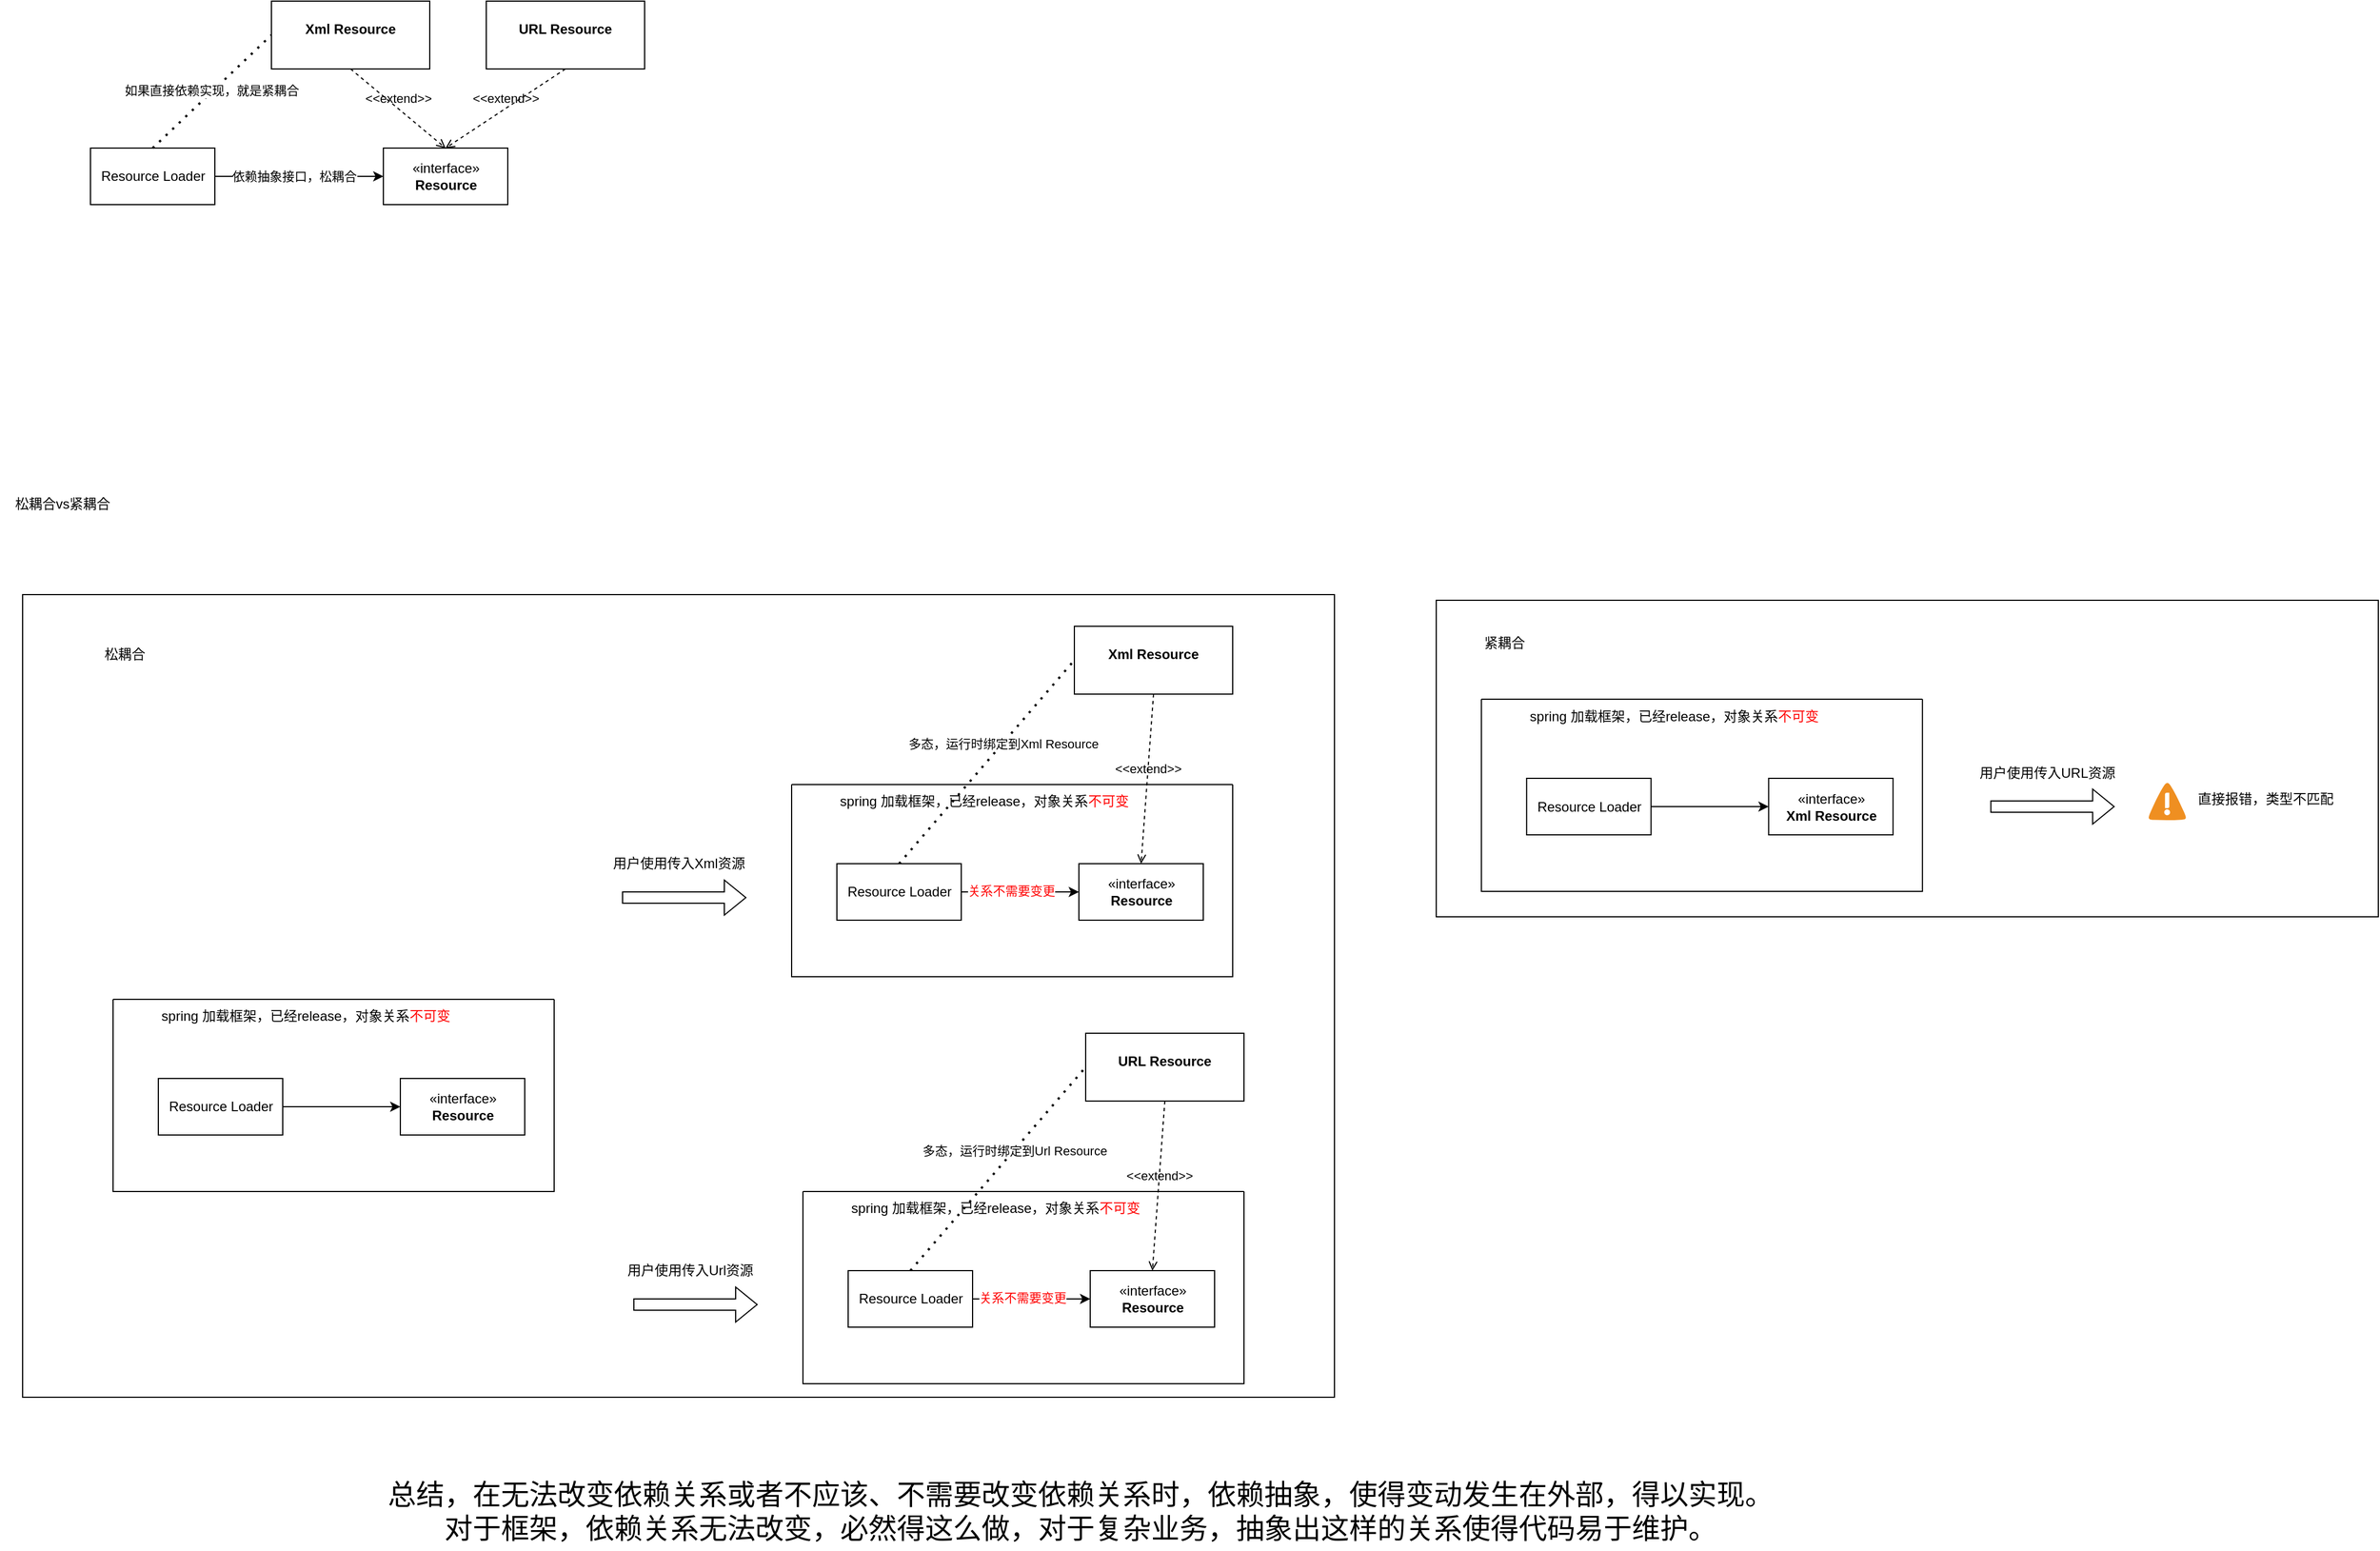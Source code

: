<mxfile version="20.8.13" type="github">
  <diagram id="C5RBs43oDa-KdzZeNtuy" name="Page-1">
    <mxGraphModel dx="1122" dy="695" grid="1" gridSize="10" guides="1" tooltips="1" connect="1" arrows="1" fold="1" page="1" pageScale="1" pageWidth="827" pageHeight="1169" math="0" shadow="0">
      <root>
        <mxCell id="WIyWlLk6GJQsqaUBKTNV-0" />
        <mxCell id="WIyWlLk6GJQsqaUBKTNV-1" parent="WIyWlLk6GJQsqaUBKTNV-0" />
        <mxCell id="s0c2LShp-PgBRj9PB37E-11" style="edgeStyle=orthogonalEdgeStyle;rounded=0;orthogonalLoop=1;jettySize=auto;html=1;entryX=0;entryY=0.5;entryDx=0;entryDy=0;" parent="WIyWlLk6GJQsqaUBKTNV-1" source="s0c2LShp-PgBRj9PB37E-0" target="s0c2LShp-PgBRj9PB37E-1" edge="1">
          <mxGeometry relative="1" as="geometry" />
        </mxCell>
        <mxCell id="s0c2LShp-PgBRj9PB37E-15" value="依赖抽象接口，松耦合" style="edgeLabel;html=1;align=center;verticalAlign=middle;resizable=0;points=[];" parent="s0c2LShp-PgBRj9PB37E-11" vertex="1" connectable="0">
          <mxGeometry x="-0.06" relative="1" as="geometry">
            <mxPoint as="offset" />
          </mxGeometry>
        </mxCell>
        <mxCell id="s0c2LShp-PgBRj9PB37E-0" value="Resource Loader" style="html=1;" parent="WIyWlLk6GJQsqaUBKTNV-1" vertex="1">
          <mxGeometry x="100" y="190" width="110" height="50" as="geometry" />
        </mxCell>
        <mxCell id="s0c2LShp-PgBRj9PB37E-1" value="«interface»&lt;br&gt;&lt;b&gt;Resource&lt;/b&gt;" style="html=1;" parent="WIyWlLk6GJQsqaUBKTNV-1" vertex="1">
          <mxGeometry x="359" y="190" width="110" height="50" as="geometry" />
        </mxCell>
        <mxCell id="s0c2LShp-PgBRj9PB37E-6" value="&lt;p style=&quot;margin:0px;margin-top:4px;text-align:center;&quot;&gt;&lt;br&gt;&lt;b&gt;Xml Resource&lt;/b&gt;&lt;/p&gt;" style="verticalAlign=top;align=left;overflow=fill;fontSize=12;fontFamily=Helvetica;html=1;" parent="WIyWlLk6GJQsqaUBKTNV-1" vertex="1">
          <mxGeometry x="260" y="60" width="140" height="60" as="geometry" />
        </mxCell>
        <mxCell id="s0c2LShp-PgBRj9PB37E-7" value="&lt;p style=&quot;margin:0px;margin-top:4px;text-align:center;&quot;&gt;&lt;br&gt;&lt;b&gt;URL Resource&lt;/b&gt;&lt;/p&gt;" style="verticalAlign=top;align=left;overflow=fill;fontSize=12;fontFamily=Helvetica;html=1;" parent="WIyWlLk6GJQsqaUBKTNV-1" vertex="1">
          <mxGeometry x="450" y="60" width="140" height="60" as="geometry" />
        </mxCell>
        <mxCell id="s0c2LShp-PgBRj9PB37E-9" value="&amp;lt;&amp;lt;extend&amp;gt;&amp;gt;" style="html=1;verticalAlign=bottom;labelBackgroundColor=none;endArrow=open;endFill=0;dashed=1;rounded=0;exitX=0.5;exitY=1;exitDx=0;exitDy=0;entryX=0.5;entryY=0;entryDx=0;entryDy=0;" parent="WIyWlLk6GJQsqaUBKTNV-1" source="s0c2LShp-PgBRj9PB37E-6" target="s0c2LShp-PgBRj9PB37E-1" edge="1">
          <mxGeometry width="160" relative="1" as="geometry">
            <mxPoint x="420" y="150" as="sourcePoint" />
            <mxPoint x="580" y="150" as="targetPoint" />
          </mxGeometry>
        </mxCell>
        <mxCell id="s0c2LShp-PgBRj9PB37E-10" value="&amp;lt;&amp;lt;extend&amp;gt;&amp;gt;" style="html=1;verticalAlign=bottom;labelBackgroundColor=none;endArrow=open;endFill=0;dashed=1;rounded=0;exitX=0.5;exitY=1;exitDx=0;exitDy=0;entryX=0.5;entryY=0;entryDx=0;entryDy=0;" parent="WIyWlLk6GJQsqaUBKTNV-1" source="s0c2LShp-PgBRj9PB37E-7" target="s0c2LShp-PgBRj9PB37E-1" edge="1">
          <mxGeometry width="160" relative="1" as="geometry">
            <mxPoint x="360" y="130" as="sourcePoint" />
            <mxPoint x="424" y="200" as="targetPoint" />
          </mxGeometry>
        </mxCell>
        <mxCell id="s0c2LShp-PgBRj9PB37E-13" value="" style="endArrow=none;dashed=1;html=1;dashPattern=1 3;strokeWidth=2;rounded=0;exitX=0.5;exitY=0;exitDx=0;exitDy=0;entryX=0;entryY=0.5;entryDx=0;entryDy=0;" parent="WIyWlLk6GJQsqaUBKTNV-1" source="s0c2LShp-PgBRj9PB37E-0" target="s0c2LShp-PgBRj9PB37E-6" edge="1">
          <mxGeometry width="50" height="50" relative="1" as="geometry">
            <mxPoint x="160" y="160" as="sourcePoint" />
            <mxPoint x="210" y="110" as="targetPoint" />
          </mxGeometry>
        </mxCell>
        <mxCell id="s0c2LShp-PgBRj9PB37E-14" value="如果直接依赖实现，就是紧耦合" style="edgeLabel;html=1;align=center;verticalAlign=middle;resizable=0;points=[];" parent="s0c2LShp-PgBRj9PB37E-13" vertex="1" connectable="0">
          <mxGeometry x="0.004" y="1" relative="1" as="geometry">
            <mxPoint as="offset" />
          </mxGeometry>
        </mxCell>
        <mxCell id="s0c2LShp-PgBRj9PB37E-16" value="松耦合vs紧耦合" style="text;html=1;align=center;verticalAlign=middle;resizable=0;points=[];autosize=1;strokeColor=none;fillColor=none;" parent="WIyWlLk6GJQsqaUBKTNV-1" vertex="1">
          <mxGeometry x="20" y="490" width="110" height="30" as="geometry" />
        </mxCell>
        <mxCell id="s0c2LShp-PgBRj9PB37E-58" value="" style="group" parent="WIyWlLk6GJQsqaUBKTNV-1" vertex="1" connectable="0">
          <mxGeometry x="40" y="585" width="1160" height="710" as="geometry" />
        </mxCell>
        <mxCell id="s0c2LShp-PgBRj9PB37E-51" value="" style="rounded=0;whiteSpace=wrap;html=1;fontColor=#FF0000;fillColor=default;" parent="s0c2LShp-PgBRj9PB37E-58" vertex="1">
          <mxGeometry width="1160" height="710" as="geometry" />
        </mxCell>
        <mxCell id="s0c2LShp-PgBRj9PB37E-24" value="松耦合" style="text;html=1;align=center;verticalAlign=middle;resizable=0;points=[];autosize=1;strokeColor=none;fillColor=none;" parent="s0c2LShp-PgBRj9PB37E-58" vertex="1">
          <mxGeometry x="60" y="38" width="60" height="30" as="geometry" />
        </mxCell>
        <mxCell id="s0c2LShp-PgBRj9PB37E-25" value="" style="swimlane;startSize=0;" parent="s0c2LShp-PgBRj9PB37E-58" vertex="1">
          <mxGeometry x="80" y="358" width="390" height="170" as="geometry">
            <mxRectangle x="50" y="660" width="50" height="40" as="alternateBounds" />
          </mxGeometry>
        </mxCell>
        <mxCell id="s0c2LShp-PgBRj9PB37E-26" value="spring 加载框架，已经release，对象关系&lt;font color=&quot;#ff0000&quot;&gt;不可变&lt;/font&gt;" style="text;html=1;align=center;verticalAlign=middle;resizable=0;points=[];autosize=1;strokeColor=none;fillColor=none;" parent="s0c2LShp-PgBRj9PB37E-25" vertex="1">
          <mxGeometry x="30" width="280" height="30" as="geometry" />
        </mxCell>
        <mxCell id="s0c2LShp-PgBRj9PB37E-17" value="Resource Loader" style="html=1;" parent="s0c2LShp-PgBRj9PB37E-25" vertex="1">
          <mxGeometry x="40" y="70" width="110" height="50" as="geometry" />
        </mxCell>
        <mxCell id="s0c2LShp-PgBRj9PB37E-18" value="«interface»&lt;br&gt;&lt;b&gt;Resource&lt;/b&gt;" style="html=1;" parent="s0c2LShp-PgBRj9PB37E-25" vertex="1">
          <mxGeometry x="254" y="70" width="110" height="50" as="geometry" />
        </mxCell>
        <mxCell id="s0c2LShp-PgBRj9PB37E-23" style="edgeStyle=orthogonalEdgeStyle;rounded=0;orthogonalLoop=1;jettySize=auto;html=1;entryX=0;entryY=0.5;entryDx=0;entryDy=0;" parent="s0c2LShp-PgBRj9PB37E-25" source="s0c2LShp-PgBRj9PB37E-17" target="s0c2LShp-PgBRj9PB37E-18" edge="1">
          <mxGeometry relative="1" as="geometry">
            <Array as="points">
              <mxPoint x="220" y="95" />
              <mxPoint x="220" y="95" />
            </Array>
          </mxGeometry>
        </mxCell>
        <mxCell id="s0c2LShp-PgBRj9PB37E-27" value="" style="swimlane;startSize=0;" parent="s0c2LShp-PgBRj9PB37E-58" vertex="1">
          <mxGeometry x="680" y="168" width="390" height="170" as="geometry">
            <mxRectangle x="50" y="660" width="50" height="40" as="alternateBounds" />
          </mxGeometry>
        </mxCell>
        <mxCell id="s0c2LShp-PgBRj9PB37E-28" value="spring 加载框架，已经release，对象关系&lt;font color=&quot;#ff0000&quot;&gt;不可变&lt;/font&gt;" style="text;html=1;align=center;verticalAlign=middle;resizable=0;points=[];autosize=1;strokeColor=none;fillColor=none;" parent="s0c2LShp-PgBRj9PB37E-27" vertex="1">
          <mxGeometry x="30" width="280" height="30" as="geometry" />
        </mxCell>
        <mxCell id="s0c2LShp-PgBRj9PB37E-29" value="Resource Loader" style="html=1;" parent="s0c2LShp-PgBRj9PB37E-27" vertex="1">
          <mxGeometry x="40" y="70" width="110" height="50" as="geometry" />
        </mxCell>
        <mxCell id="s0c2LShp-PgBRj9PB37E-30" value="«interface»&lt;br&gt;&lt;b&gt;Resource&lt;/b&gt;" style="html=1;" parent="s0c2LShp-PgBRj9PB37E-27" vertex="1">
          <mxGeometry x="254" y="70" width="110" height="50" as="geometry" />
        </mxCell>
        <mxCell id="s0c2LShp-PgBRj9PB37E-31" style="edgeStyle=orthogonalEdgeStyle;rounded=0;orthogonalLoop=1;jettySize=auto;html=1;entryX=0;entryY=0.5;entryDx=0;entryDy=0;" parent="s0c2LShp-PgBRj9PB37E-27" source="s0c2LShp-PgBRj9PB37E-29" target="s0c2LShp-PgBRj9PB37E-30" edge="1">
          <mxGeometry relative="1" as="geometry">
            <Array as="points">
              <mxPoint x="220" y="95" />
              <mxPoint x="220" y="95" />
            </Array>
          </mxGeometry>
        </mxCell>
        <mxCell id="s0c2LShp-PgBRj9PB37E-38" value="关系不需要变更" style="edgeLabel;html=1;align=center;verticalAlign=middle;resizable=0;points=[];fontColor=#FF0000;" parent="s0c2LShp-PgBRj9PB37E-31" vertex="1" connectable="0">
          <mxGeometry x="-0.154" y="2" relative="1" as="geometry">
            <mxPoint y="1" as="offset" />
          </mxGeometry>
        </mxCell>
        <mxCell id="s0c2LShp-PgBRj9PB37E-32" value="" style="shape=flexArrow;endArrow=classic;html=1;rounded=0;fontColor=#FF0000;" parent="s0c2LShp-PgBRj9PB37E-58" edge="1">
          <mxGeometry width="50" height="50" relative="1" as="geometry">
            <mxPoint x="530" y="268" as="sourcePoint" />
            <mxPoint x="640" y="268" as="targetPoint" />
          </mxGeometry>
        </mxCell>
        <mxCell id="s0c2LShp-PgBRj9PB37E-33" value="&lt;font color=&quot;#000000&quot;&gt;用户使用传入Xml资源&lt;/font&gt;" style="text;html=1;align=center;verticalAlign=middle;resizable=0;points=[];autosize=1;strokeColor=none;fillColor=none;fontColor=#FF0000;" parent="s0c2LShp-PgBRj9PB37E-58" vertex="1">
          <mxGeometry x="510" y="223" width="140" height="30" as="geometry" />
        </mxCell>
        <mxCell id="s0c2LShp-PgBRj9PB37E-34" value="&lt;p style=&quot;margin:0px;margin-top:4px;text-align:center;&quot;&gt;&lt;br&gt;&lt;b&gt;Xml Resource&lt;/b&gt;&lt;/p&gt;" style="verticalAlign=top;align=left;overflow=fill;fontSize=12;fontFamily=Helvetica;html=1;" parent="s0c2LShp-PgBRj9PB37E-58" vertex="1">
          <mxGeometry x="930" y="28" width="140" height="60" as="geometry" />
        </mxCell>
        <mxCell id="s0c2LShp-PgBRj9PB37E-35" value="&amp;lt;&amp;lt;extend&amp;gt;&amp;gt;" style="html=1;verticalAlign=bottom;labelBackgroundColor=none;endArrow=open;endFill=0;dashed=1;rounded=0;exitX=0.5;exitY=1;exitDx=0;exitDy=0;entryX=0.5;entryY=0;entryDx=0;entryDy=0;" parent="s0c2LShp-PgBRj9PB37E-58" source="s0c2LShp-PgBRj9PB37E-34" target="s0c2LShp-PgBRj9PB37E-30" edge="1">
          <mxGeometry width="160" relative="1" as="geometry">
            <mxPoint x="590" y="8" as="sourcePoint" />
            <mxPoint x="674" y="78" as="targetPoint" />
          </mxGeometry>
        </mxCell>
        <mxCell id="s0c2LShp-PgBRj9PB37E-36" value="" style="endArrow=none;dashed=1;html=1;dashPattern=1 3;strokeWidth=2;rounded=0;fontColor=#000000;exitX=0.5;exitY=0;exitDx=0;exitDy=0;entryX=0;entryY=0.5;entryDx=0;entryDy=0;" parent="s0c2LShp-PgBRj9PB37E-58" source="s0c2LShp-PgBRj9PB37E-29" target="s0c2LShp-PgBRj9PB37E-34" edge="1">
          <mxGeometry width="50" height="50" relative="1" as="geometry">
            <mxPoint x="800" y="148" as="sourcePoint" />
            <mxPoint x="850" y="98" as="targetPoint" />
          </mxGeometry>
        </mxCell>
        <mxCell id="s0c2LShp-PgBRj9PB37E-37" value="多态，运行时绑定到Xml Resource" style="edgeLabel;html=1;align=center;verticalAlign=middle;resizable=0;points=[];fontColor=#000000;" parent="s0c2LShp-PgBRj9PB37E-36" vertex="1" connectable="0">
          <mxGeometry x="0.185" relative="1" as="geometry">
            <mxPoint as="offset" />
          </mxGeometry>
        </mxCell>
        <mxCell id="s0c2LShp-PgBRj9PB37E-39" value="" style="swimlane;startSize=0;" parent="s0c2LShp-PgBRj9PB37E-58" vertex="1">
          <mxGeometry x="690" y="528" width="390" height="170" as="geometry">
            <mxRectangle x="50" y="660" width="50" height="40" as="alternateBounds" />
          </mxGeometry>
        </mxCell>
        <mxCell id="s0c2LShp-PgBRj9PB37E-40" value="spring 加载框架，已经release，对象关系&lt;font color=&quot;#ff0000&quot;&gt;不可变&lt;/font&gt;" style="text;html=1;align=center;verticalAlign=middle;resizable=0;points=[];autosize=1;strokeColor=none;fillColor=none;" parent="s0c2LShp-PgBRj9PB37E-39" vertex="1">
          <mxGeometry x="30" width="280" height="30" as="geometry" />
        </mxCell>
        <mxCell id="s0c2LShp-PgBRj9PB37E-41" value="Resource Loader" style="html=1;" parent="s0c2LShp-PgBRj9PB37E-39" vertex="1">
          <mxGeometry x="40" y="70" width="110" height="50" as="geometry" />
        </mxCell>
        <mxCell id="s0c2LShp-PgBRj9PB37E-42" value="«interface»&lt;br&gt;&lt;b&gt;Resource&lt;/b&gt;" style="html=1;" parent="s0c2LShp-PgBRj9PB37E-39" vertex="1">
          <mxGeometry x="254" y="70" width="110" height="50" as="geometry" />
        </mxCell>
        <mxCell id="s0c2LShp-PgBRj9PB37E-43" style="edgeStyle=orthogonalEdgeStyle;rounded=0;orthogonalLoop=1;jettySize=auto;html=1;entryX=0;entryY=0.5;entryDx=0;entryDy=0;" parent="s0c2LShp-PgBRj9PB37E-39" source="s0c2LShp-PgBRj9PB37E-41" target="s0c2LShp-PgBRj9PB37E-42" edge="1">
          <mxGeometry relative="1" as="geometry">
            <Array as="points">
              <mxPoint x="220" y="95" />
              <mxPoint x="220" y="95" />
            </Array>
          </mxGeometry>
        </mxCell>
        <mxCell id="s0c2LShp-PgBRj9PB37E-44" value="关系不需要变更" style="edgeLabel;html=1;align=center;verticalAlign=middle;resizable=0;points=[];fontColor=#FF0000;" parent="s0c2LShp-PgBRj9PB37E-43" vertex="1" connectable="0">
          <mxGeometry x="-0.154" y="2" relative="1" as="geometry">
            <mxPoint y="1" as="offset" />
          </mxGeometry>
        </mxCell>
        <mxCell id="s0c2LShp-PgBRj9PB37E-45" value="" style="shape=flexArrow;endArrow=classic;html=1;rounded=0;fontColor=#FF0000;" parent="s0c2LShp-PgBRj9PB37E-58" edge="1">
          <mxGeometry width="50" height="50" relative="1" as="geometry">
            <mxPoint x="540" y="628" as="sourcePoint" />
            <mxPoint x="650" y="628" as="targetPoint" />
          </mxGeometry>
        </mxCell>
        <mxCell id="s0c2LShp-PgBRj9PB37E-46" value="&lt;font color=&quot;#000000&quot;&gt;用户使用传入Url资源&lt;/font&gt;" style="text;html=1;align=center;verticalAlign=middle;resizable=0;points=[];autosize=1;strokeColor=none;fillColor=none;fontColor=#FF0000;" parent="s0c2LShp-PgBRj9PB37E-58" vertex="1">
          <mxGeometry x="525" y="583" width="130" height="30" as="geometry" />
        </mxCell>
        <mxCell id="s0c2LShp-PgBRj9PB37E-47" value="&lt;p style=&quot;margin:0px;margin-top:4px;text-align:center;&quot;&gt;&lt;br&gt;&lt;b&gt;URL Resource&lt;/b&gt;&lt;/p&gt;" style="verticalAlign=top;align=left;overflow=fill;fontSize=12;fontFamily=Helvetica;html=1;" parent="s0c2LShp-PgBRj9PB37E-58" vertex="1">
          <mxGeometry x="940" y="388" width="140" height="60" as="geometry" />
        </mxCell>
        <mxCell id="s0c2LShp-PgBRj9PB37E-48" value="&amp;lt;&amp;lt;extend&amp;gt;&amp;gt;" style="html=1;verticalAlign=bottom;labelBackgroundColor=none;endArrow=open;endFill=0;dashed=1;rounded=0;exitX=0.5;exitY=1;exitDx=0;exitDy=0;entryX=0.5;entryY=0;entryDx=0;entryDy=0;" parent="s0c2LShp-PgBRj9PB37E-58" source="s0c2LShp-PgBRj9PB37E-47" target="s0c2LShp-PgBRj9PB37E-42" edge="1">
          <mxGeometry width="160" relative="1" as="geometry">
            <mxPoint x="600" y="368" as="sourcePoint" />
            <mxPoint x="684" y="438" as="targetPoint" />
          </mxGeometry>
        </mxCell>
        <mxCell id="s0c2LShp-PgBRj9PB37E-49" value="" style="endArrow=none;dashed=1;html=1;dashPattern=1 3;strokeWidth=2;rounded=0;fontColor=#000000;exitX=0.5;exitY=0;exitDx=0;exitDy=0;entryX=0;entryY=0.5;entryDx=0;entryDy=0;" parent="s0c2LShp-PgBRj9PB37E-58" source="s0c2LShp-PgBRj9PB37E-41" target="s0c2LShp-PgBRj9PB37E-47" edge="1">
          <mxGeometry width="50" height="50" relative="1" as="geometry">
            <mxPoint x="810" y="508" as="sourcePoint" />
            <mxPoint x="860" y="458" as="targetPoint" />
          </mxGeometry>
        </mxCell>
        <mxCell id="s0c2LShp-PgBRj9PB37E-50" value="多态，运行时绑定到Url Resource" style="edgeLabel;html=1;align=center;verticalAlign=middle;resizable=0;points=[];fontColor=#000000;" parent="s0c2LShp-PgBRj9PB37E-49" vertex="1" connectable="0">
          <mxGeometry x="0.185" relative="1" as="geometry">
            <mxPoint as="offset" />
          </mxGeometry>
        </mxCell>
        <mxCell id="s0c2LShp-PgBRj9PB37E-63" value="总结，在无法改变依赖关系或者不应该、不需要改变依赖关系时，依赖抽象，使得变动发生在外部，得以实现。&lt;br&gt;对于框架，依赖关系无法改变，必然得这么做，对于复杂业务，抽象出这样的关系使得代码易于维护。" style="text;html=1;align=center;verticalAlign=middle;resizable=0;points=[];autosize=1;strokeColor=none;fillColor=none;fontColor=#000000;fontSize=25;" parent="WIyWlLk6GJQsqaUBKTNV-1" vertex="1">
          <mxGeometry x="350" y="1360" width="1250" height="70" as="geometry" />
        </mxCell>
        <mxCell id="s0c2LShp-PgBRj9PB37E-66" value="" style="group" parent="WIyWlLk6GJQsqaUBKTNV-1" vertex="1" connectable="0">
          <mxGeometry x="1290" y="590" width="833" height="280" as="geometry" />
        </mxCell>
        <mxCell id="s0c2LShp-PgBRj9PB37E-64" value="" style="rounded=0;whiteSpace=wrap;html=1;fontColor=#000000;fillColor=default;" parent="s0c2LShp-PgBRj9PB37E-66" vertex="1">
          <mxGeometry width="833" height="280" as="geometry" />
        </mxCell>
        <mxCell id="s0c2LShp-PgBRj9PB37E-52" value="&lt;font color=&quot;#000000&quot;&gt;紧耦合&lt;/font&gt;" style="text;html=1;align=center;verticalAlign=middle;resizable=0;points=[];autosize=1;strokeColor=none;fillColor=none;fontColor=#FF0000;" parent="s0c2LShp-PgBRj9PB37E-66" vertex="1">
          <mxGeometry x="29.9" y="22.5" width="60" height="30" as="geometry" />
        </mxCell>
        <mxCell id="s0c2LShp-PgBRj9PB37E-53" value="" style="swimlane;startSize=0;" parent="s0c2LShp-PgBRj9PB37E-66" vertex="1">
          <mxGeometry x="39.9" y="87.5" width="390" height="170" as="geometry">
            <mxRectangle x="50" y="660" width="50" height="40" as="alternateBounds" />
          </mxGeometry>
        </mxCell>
        <mxCell id="s0c2LShp-PgBRj9PB37E-54" value="spring 加载框架，已经release，对象关系&lt;font color=&quot;#ff0000&quot;&gt;不可变&lt;/font&gt;" style="text;html=1;align=center;verticalAlign=middle;resizable=0;points=[];autosize=1;strokeColor=none;fillColor=none;" parent="s0c2LShp-PgBRj9PB37E-53" vertex="1">
          <mxGeometry x="30" width="280" height="30" as="geometry" />
        </mxCell>
        <mxCell id="s0c2LShp-PgBRj9PB37E-55" value="Resource Loader" style="html=1;" parent="s0c2LShp-PgBRj9PB37E-53" vertex="1">
          <mxGeometry x="40" y="70" width="110" height="50" as="geometry" />
        </mxCell>
        <mxCell id="s0c2LShp-PgBRj9PB37E-56" value="«interface»&lt;br&gt;&lt;b&gt;Xml Resource&lt;/b&gt;" style="html=1;" parent="s0c2LShp-PgBRj9PB37E-53" vertex="1">
          <mxGeometry x="254" y="70" width="110" height="50" as="geometry" />
        </mxCell>
        <mxCell id="s0c2LShp-PgBRj9PB37E-57" style="edgeStyle=orthogonalEdgeStyle;rounded=0;orthogonalLoop=1;jettySize=auto;html=1;entryX=0;entryY=0.5;entryDx=0;entryDy=0;" parent="s0c2LShp-PgBRj9PB37E-53" source="s0c2LShp-PgBRj9PB37E-55" target="s0c2LShp-PgBRj9PB37E-56" edge="1">
          <mxGeometry relative="1" as="geometry">
            <Array as="points">
              <mxPoint x="220" y="95" />
              <mxPoint x="220" y="95" />
            </Array>
          </mxGeometry>
        </mxCell>
        <mxCell id="s0c2LShp-PgBRj9PB37E-59" value="" style="shape=flexArrow;endArrow=classic;html=1;rounded=0;fontColor=#FF0000;" parent="s0c2LShp-PgBRj9PB37E-66" edge="1">
          <mxGeometry width="50" height="50" relative="1" as="geometry">
            <mxPoint x="489.9" y="182.5" as="sourcePoint" />
            <mxPoint x="599.9" y="182.5" as="targetPoint" />
          </mxGeometry>
        </mxCell>
        <mxCell id="s0c2LShp-PgBRj9PB37E-60" value="&lt;font color=&quot;#000000&quot;&gt;用户使用传入URL资源&lt;/font&gt;" style="text;html=1;align=center;verticalAlign=middle;resizable=0;points=[];autosize=1;strokeColor=none;fillColor=none;fontColor=#FF0000;" parent="s0c2LShp-PgBRj9PB37E-66" vertex="1">
          <mxGeometry x="469.9" y="137.5" width="140" height="30" as="geometry" />
        </mxCell>
        <mxCell id="s0c2LShp-PgBRj9PB37E-61" value="" style="shadow=0;dashed=0;html=1;strokeColor=none;fillColor=#4495D1;labelPosition=center;verticalLabelPosition=bottom;verticalAlign=top;align=center;outlineConnect=0;shape=mxgraph.veeam.2d.alert;fontColor=#000000;" parent="s0c2LShp-PgBRj9PB37E-66" vertex="1">
          <mxGeometry x="629.9" y="161.48" width="33.2" height="33.2" as="geometry" />
        </mxCell>
        <mxCell id="s0c2LShp-PgBRj9PB37E-62" value="直接报错，类型不匹配" style="text;html=1;align=center;verticalAlign=middle;resizable=0;points=[];autosize=1;strokeColor=none;fillColor=none;fontColor=#000000;" parent="s0c2LShp-PgBRj9PB37E-66" vertex="1">
          <mxGeometry x="663.1" y="161.48" width="140" height="30" as="geometry" />
        </mxCell>
      </root>
    </mxGraphModel>
  </diagram>
</mxfile>
